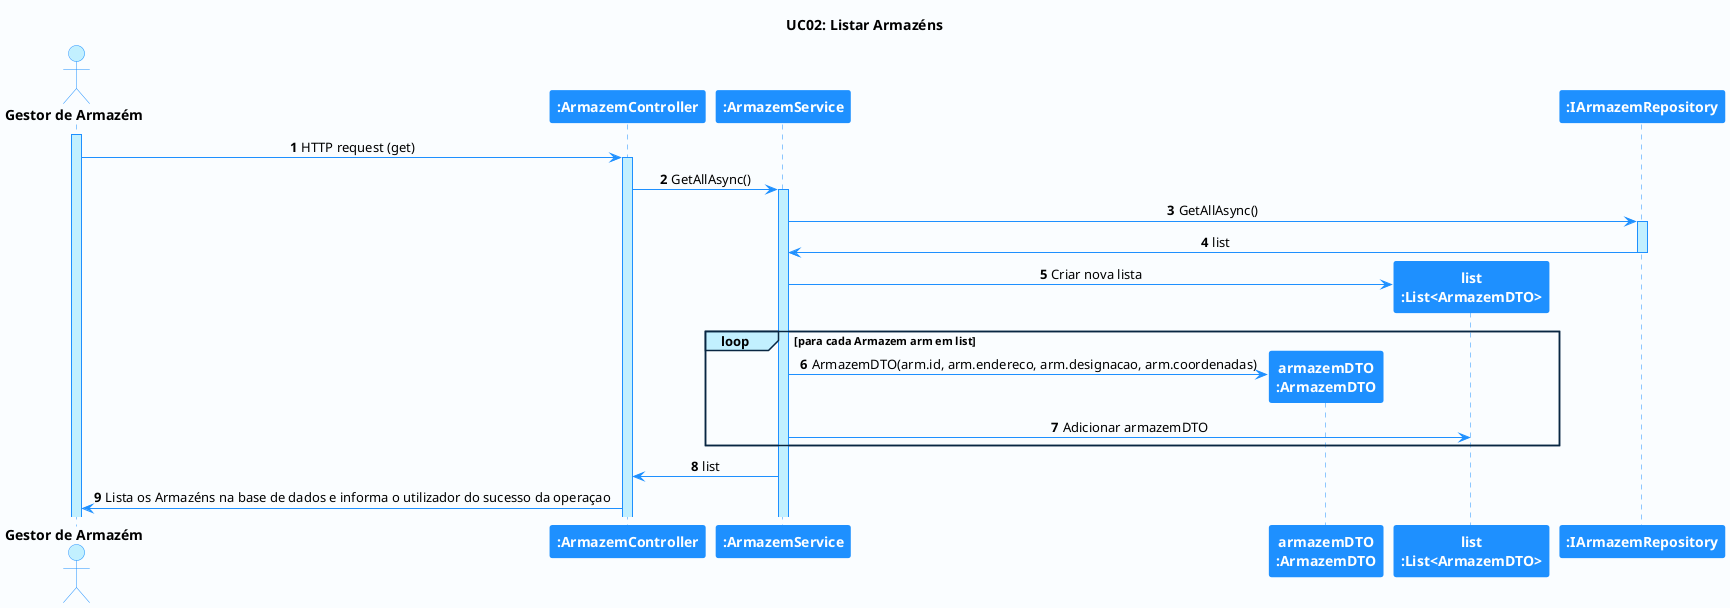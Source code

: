 @startuml hello

'-Style----------------------------------------------------------------------------------------------------------------

autonumber

skinparam DefaultTextAlignment center

skinparam BackgroundColor #fafdff

skinparam sequence {
    LifeLineBorderColor DodgerBlue
    LifeLineBackgroundColor APPLICATION

    ActorBackgroundColor APPLICATION
    ActorBorderColor DodgerBlue

    BackgroundColor #FFFFFF
    ArrowColor DodgerBlue
    BorderColor DodgerBlue

    ParticipantBackgroundColor DodgerBlue
    ParticipantFontColor #FFFFFF
    ParticipantBorderColor DodgerBlue

    GroupBorderColor #082642
    GroupBackgroundColor APPLICATION
}

skinparam note {
    LifeLineBorderColor DodgerBlue
    LifeLineBackgroundColor APPLICATION

    ActorBackgroundColor APPLICATION
    ActorBorderColor DodgerBlue

    BackgroundColor #FFFFFF
    ArrowColor DodgerBlue
    BorderColor DodgerBlue

    ParticipantBackgroundColor DodgerBlue
    ParticipantFontColor #FFFFFF
    ParticipantBorderColor DodgerBlue

    GroupBorderColor #082642
    GroupBackgroundColor APPLICATION
}

'-Title----------------------------------------------------------------------------------------------------------------

title UC02: Listar Armazéns

'-Actors/Participants--------------------------------------------------------------------------------------------------

actor "<b>Gestor de Armazém" as A
participant "<b>:ArmazemController" as AC
participant "<b>:ArmazemService" as ASR
participant "<b>armazemDTO\n<b>:ArmazemDTO" as ARM
participant "<b>list\n<b>:List<ArmazemDTO>" as AL
participant "<b>:IArmazemRepository" as AR


'-Associations---------------------------------------------------------------------------------------------------------

activate A

A -> AC: HTTP request (get)
activate AC

AC -> ASR: GetAllAsync()
activate ASR

ASR -> AR: GetAllAsync()
activate AR

AR -> ASR: list
deactivate AR

create AL
ASR -> AL: Criar nova lista

loop para cada Armazem arm em list

create ARM
ASR -> ARM: ArmazemDTO(arm.id, arm.endereco, arm.designacao, arm.coordenadas)
ASR -> AL: Adicionar armazemDTO

end loop

ASR -> AC: list

AC -> A: Lista os Armazéns na base de dados e informa o utilizador do sucesso da operaçao

'----------------------------------------------------------------------------------------------------------------------

@enduml
